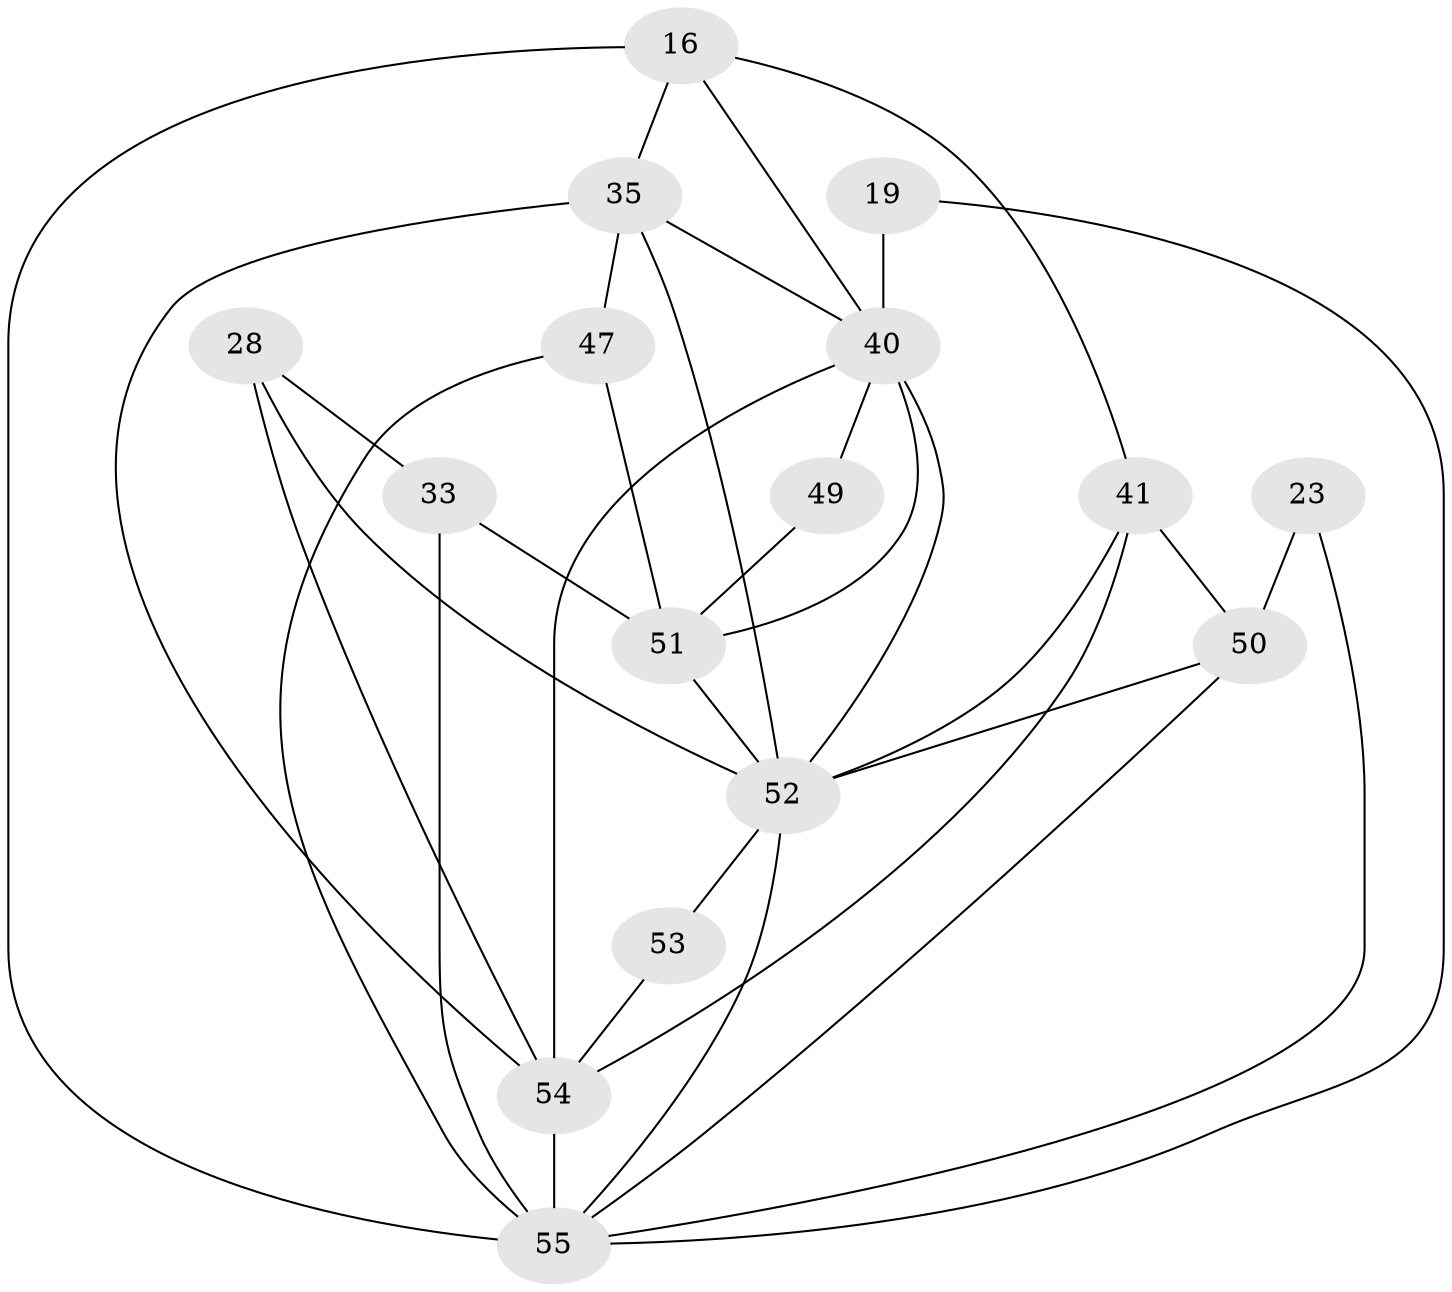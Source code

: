 // original degree distribution, {4: 1.0}
// Generated by graph-tools (version 1.1) at 2025/02/03/04/25 22:02:26]
// undirected, 16 vertices, 34 edges
graph export_dot {
graph [start="1"]
  node [color=gray90,style=filled];
  16 [super="+6"];
  19;
  23;
  28;
  33;
  35 [super="+10+26"];
  40 [super="+18+36+38"];
  41 [super="+24"];
  47 [super="+29"];
  49;
  50 [super="+9"];
  51 [super="+25"];
  52 [super="+45+27+42"];
  53 [super="+22"];
  54 [super="+46+43"];
  55 [super="+39+31+48"];
  16 -- 41 [weight=2];
  16 -- 35;
  16 -- 55 [weight=2];
  16 -- 40;
  19 -- 40 [weight=3];
  19 -- 55;
  23 -- 50 [weight=2];
  23 -- 55 [weight=2];
  28 -- 33;
  28 -- 54;
  28 -- 52 [weight=2];
  33 -- 55;
  33 -- 51 [weight=2];
  35 -- 47 [weight=3];
  35 -- 54 [weight=3];
  35 -- 40;
  35 -- 52 [weight=4];
  40 -- 52 [weight=4];
  40 -- 49 [weight=2];
  40 -- 51 [weight=2];
  40 -- 54 [weight=3];
  41 -- 50;
  41 -- 54 [weight=2];
  41 -- 52;
  47 -- 51;
  47 -- 55 [weight=2];
  49 -- 51 [weight=2];
  50 -- 55;
  50 -- 52 [weight=4];
  51 -- 52;
  52 -- 55 [weight=3];
  52 -- 53 [weight=5];
  53 -- 54;
  54 -- 55 [weight=4];
}
